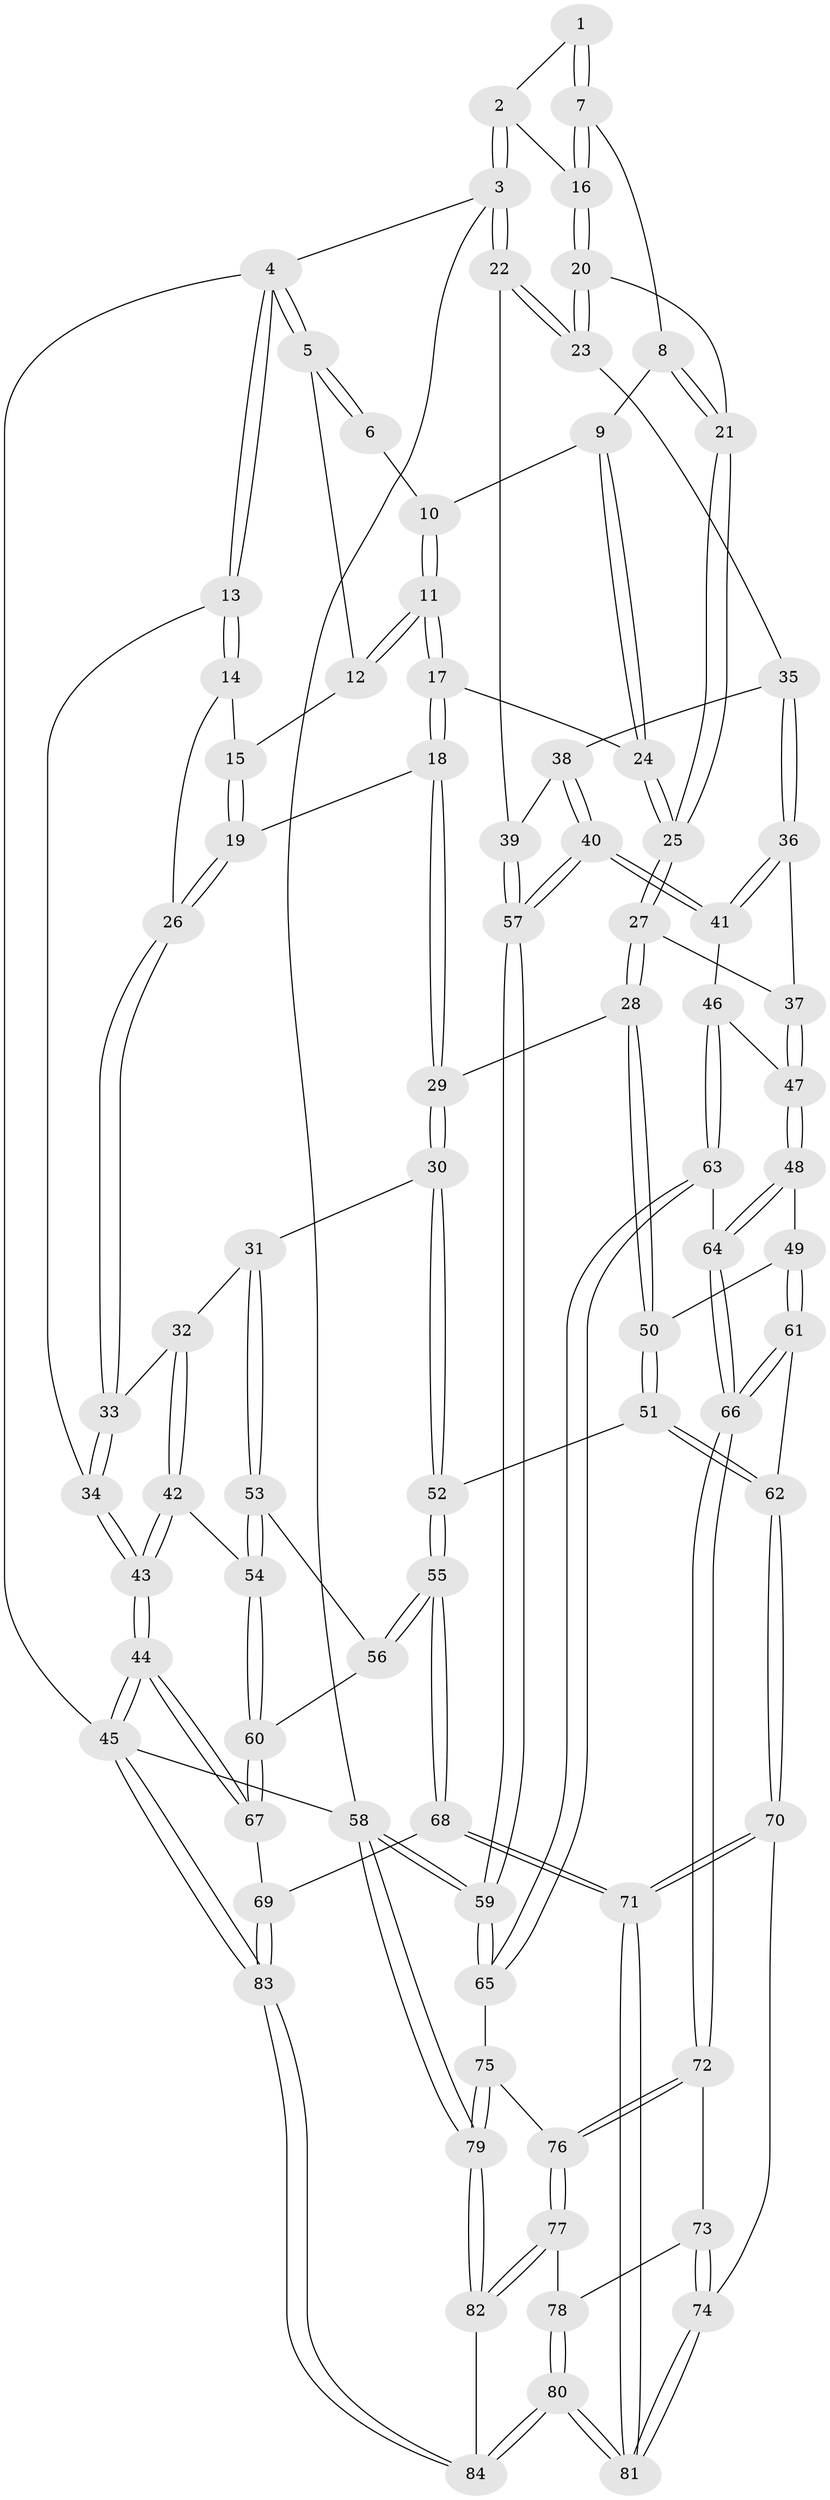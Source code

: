 // coarse degree distribution, {3: 0.5476190476190477, 4: 0.2857142857142857, 5: 0.07142857142857142, 2: 0.09523809523809523}
// Generated by graph-tools (version 1.1) at 2025/54/03/04/25 22:54:15]
// undirected, 84 vertices, 207 edges
graph export_dot {
  node [color=gray90,style=filled];
  1 [pos="+0.5154925924781337+0"];
  2 [pos="+0.9008319858361786+0"];
  3 [pos="+1+0"];
  4 [pos="+0+0"];
  5 [pos="+0.27427501264425874+0"];
  6 [pos="+0.40844504960443023+0"];
  7 [pos="+0.5551311860317951+0.0943170609017738"];
  8 [pos="+0.5512820182940786+0.09948913939605439"];
  9 [pos="+0.5159470597783554+0.11487327123972477"];
  10 [pos="+0.4441166032001674+0"];
  11 [pos="+0.37400747669122303+0.1501216121578164"];
  12 [pos="+0.25352690092574665+0"];
  13 [pos="+0+0"];
  14 [pos="+0+0.02519133412903618"];
  15 [pos="+0.16708768188510564+0.06899919177642888"];
  16 [pos="+0.7916491209439477+0"];
  17 [pos="+0.378524686287017+0.16657714450198471"];
  18 [pos="+0.3351077948560187+0.20103705627193666"];
  19 [pos="+0.17087051456874328+0.18346375536158327"];
  20 [pos="+0.7861486909235169+0.21041501378507413"];
  21 [pos="+0.6885180386842581+0.24864158751365736"];
  22 [pos="+1+0.04720192569255968"];
  23 [pos="+0.8246262008660538+0.2434662316472758"];
  24 [pos="+0.454507159245488+0.17660779567484824"];
  25 [pos="+0.56540373582793+0.3581292663828616"];
  26 [pos="+0.14111023692375504+0.2164783415438546"];
  27 [pos="+0.5542674896229614+0.4001362672506768"];
  28 [pos="+0.5339381310127262+0.41646221268156164"];
  29 [pos="+0.32475922812457+0.433769117215028"];
  30 [pos="+0.31991592327208646+0.4368853868517742"];
  31 [pos="+0.3158098712321238+0.43749254729818304"];
  32 [pos="+0.14111035702559147+0.36698406735375105"];
  33 [pos="+0.11898197145846169+0.27891299361841215"];
  34 [pos="+0+0.23905906350650505"];
  35 [pos="+0.8736224192607832+0.35040108961545197"];
  36 [pos="+0.8282528247818074+0.4267357004652142"];
  37 [pos="+0.6699454163644831+0.460198708110982"];
  38 [pos="+0.918174372247892+0.36220459185231585"];
  39 [pos="+1+0.33105871370456336"];
  40 [pos="+1+0.5734379073135519"];
  41 [pos="+0.8521478337687115+0.5437320682337985"];
  42 [pos="+0+0.5117277100520264"];
  43 [pos="+0+0.5155943256594288"];
  44 [pos="+0+0.9316872795904346"];
  45 [pos="+0+1"];
  46 [pos="+0.8120021576560945+0.5900188711282643"];
  47 [pos="+0.7058514697685992+0.5558917606610919"];
  48 [pos="+0.6676160454184553+0.6168477337659416"];
  49 [pos="+0.5787808126392551+0.5993405726975688"];
  50 [pos="+0.5342604273175389+0.47126017529311603"];
  51 [pos="+0.4271637242060527+0.673922975931644"];
  52 [pos="+0.39491026159680115+0.6734503490105849"];
  53 [pos="+0.23908620575387798+0.5438503851614926"];
  54 [pos="+0.06536174564522551+0.5777876618230636"];
  55 [pos="+0.2774481002996067+0.7619355687364644"];
  56 [pos="+0.23933228327640943+0.5891014413257044"];
  57 [pos="+1+0.7044203490631451"];
  58 [pos="+1+1"];
  59 [pos="+1+0.9145075751170815"];
  60 [pos="+0.10364216243583219+0.6673235942440487"];
  61 [pos="+0.5257974640702879+0.7157429537892316"];
  62 [pos="+0.5193133852248338+0.7161453910081982"];
  63 [pos="+0.8094182438951835+0.7334249033917277"];
  64 [pos="+0.6999167903536426+0.7378199155524254"];
  65 [pos="+0.8623603606752113+0.7699901027744955"];
  66 [pos="+0.6395424223384779+0.775351301714845"];
  67 [pos="+0.13862230042530269+0.7961804412860599"];
  68 [pos="+0.25046144670752996+0.8045082558937516"];
  69 [pos="+0.20502781648079088+0.8181890981000252"];
  70 [pos="+0.5169051279947253+0.7214476997976613"];
  71 [pos="+0.37243914865028127+0.887219827829821"];
  72 [pos="+0.6357603220399312+0.8097577767084325"];
  73 [pos="+0.5004165297607569+0.8881785201107671"];
  74 [pos="+0.4829388310524244+0.8898314334026952"];
  75 [pos="+0.7382670588558784+0.905616709987405"];
  76 [pos="+0.6563761498112836+0.8852285740483513"];
  77 [pos="+0.6297413925544316+0.9507321780050859"];
  78 [pos="+0.5668476424691707+0.9291956114435145"];
  79 [pos="+1+1"];
  80 [pos="+0.4301037045357862+1"];
  81 [pos="+0.41239298413778075+0.9279438841993152"];
  82 [pos="+0.6295392209929128+1"];
  83 [pos="+0.1573652916770975+1"];
  84 [pos="+0.44711305904232373+1"];
  1 -- 2;
  1 -- 7;
  1 -- 7;
  2 -- 3;
  2 -- 3;
  2 -- 16;
  3 -- 4;
  3 -- 22;
  3 -- 22;
  3 -- 58;
  4 -- 5;
  4 -- 5;
  4 -- 13;
  4 -- 13;
  4 -- 45;
  5 -- 6;
  5 -- 6;
  5 -- 12;
  6 -- 10;
  7 -- 8;
  7 -- 16;
  7 -- 16;
  8 -- 9;
  8 -- 21;
  8 -- 21;
  9 -- 10;
  9 -- 24;
  9 -- 24;
  10 -- 11;
  10 -- 11;
  11 -- 12;
  11 -- 12;
  11 -- 17;
  11 -- 17;
  12 -- 15;
  13 -- 14;
  13 -- 14;
  13 -- 34;
  14 -- 15;
  14 -- 26;
  15 -- 19;
  15 -- 19;
  16 -- 20;
  16 -- 20;
  17 -- 18;
  17 -- 18;
  17 -- 24;
  18 -- 19;
  18 -- 29;
  18 -- 29;
  19 -- 26;
  19 -- 26;
  20 -- 21;
  20 -- 23;
  20 -- 23;
  21 -- 25;
  21 -- 25;
  22 -- 23;
  22 -- 23;
  22 -- 39;
  23 -- 35;
  24 -- 25;
  24 -- 25;
  25 -- 27;
  25 -- 27;
  26 -- 33;
  26 -- 33;
  27 -- 28;
  27 -- 28;
  27 -- 37;
  28 -- 29;
  28 -- 50;
  28 -- 50;
  29 -- 30;
  29 -- 30;
  30 -- 31;
  30 -- 52;
  30 -- 52;
  31 -- 32;
  31 -- 53;
  31 -- 53;
  32 -- 33;
  32 -- 42;
  32 -- 42;
  33 -- 34;
  33 -- 34;
  34 -- 43;
  34 -- 43;
  35 -- 36;
  35 -- 36;
  35 -- 38;
  36 -- 37;
  36 -- 41;
  36 -- 41;
  37 -- 47;
  37 -- 47;
  38 -- 39;
  38 -- 40;
  38 -- 40;
  39 -- 57;
  39 -- 57;
  40 -- 41;
  40 -- 41;
  40 -- 57;
  40 -- 57;
  41 -- 46;
  42 -- 43;
  42 -- 43;
  42 -- 54;
  43 -- 44;
  43 -- 44;
  44 -- 45;
  44 -- 45;
  44 -- 67;
  44 -- 67;
  45 -- 83;
  45 -- 83;
  45 -- 58;
  46 -- 47;
  46 -- 63;
  46 -- 63;
  47 -- 48;
  47 -- 48;
  48 -- 49;
  48 -- 64;
  48 -- 64;
  49 -- 50;
  49 -- 61;
  49 -- 61;
  50 -- 51;
  50 -- 51;
  51 -- 52;
  51 -- 62;
  51 -- 62;
  52 -- 55;
  52 -- 55;
  53 -- 54;
  53 -- 54;
  53 -- 56;
  54 -- 60;
  54 -- 60;
  55 -- 56;
  55 -- 56;
  55 -- 68;
  55 -- 68;
  56 -- 60;
  57 -- 59;
  57 -- 59;
  58 -- 59;
  58 -- 59;
  58 -- 79;
  58 -- 79;
  59 -- 65;
  59 -- 65;
  60 -- 67;
  60 -- 67;
  61 -- 62;
  61 -- 66;
  61 -- 66;
  62 -- 70;
  62 -- 70;
  63 -- 64;
  63 -- 65;
  63 -- 65;
  64 -- 66;
  64 -- 66;
  65 -- 75;
  66 -- 72;
  66 -- 72;
  67 -- 69;
  68 -- 69;
  68 -- 71;
  68 -- 71;
  69 -- 83;
  69 -- 83;
  70 -- 71;
  70 -- 71;
  70 -- 74;
  71 -- 81;
  71 -- 81;
  72 -- 73;
  72 -- 76;
  72 -- 76;
  73 -- 74;
  73 -- 74;
  73 -- 78;
  74 -- 81;
  74 -- 81;
  75 -- 76;
  75 -- 79;
  75 -- 79;
  76 -- 77;
  76 -- 77;
  77 -- 78;
  77 -- 82;
  77 -- 82;
  78 -- 80;
  78 -- 80;
  79 -- 82;
  79 -- 82;
  80 -- 81;
  80 -- 81;
  80 -- 84;
  80 -- 84;
  82 -- 84;
  83 -- 84;
  83 -- 84;
}

